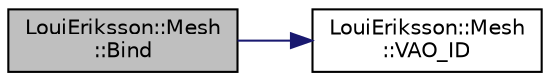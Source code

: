 digraph "LouiEriksson::Mesh::Bind"
{
 // LATEX_PDF_SIZE
  edge [fontname="Helvetica",fontsize="10",labelfontname="Helvetica",labelfontsize="10"];
  node [fontname="Helvetica",fontsize="10",shape=record];
  rankdir="LR";
  Node1 [label="LouiEriksson::Mesh\l::Bind",height=0.2,width=0.4,color="black", fillcolor="grey75", style="filled", fontcolor="black",tooltip="Bind the provided mesh."];
  Node1 -> Node2 [color="midnightblue",fontsize="10",style="solid",fontname="Helvetica"];
  Node2 [label="LouiEriksson::Mesh\l::VAO_ID",height=0.2,width=0.4,color="black", fillcolor="white", style="filled",URL="$class_loui_eriksson_1_1_mesh.html#a91162d6b71d2b8ff76321ebe0b548823",tooltip=" "];
}
